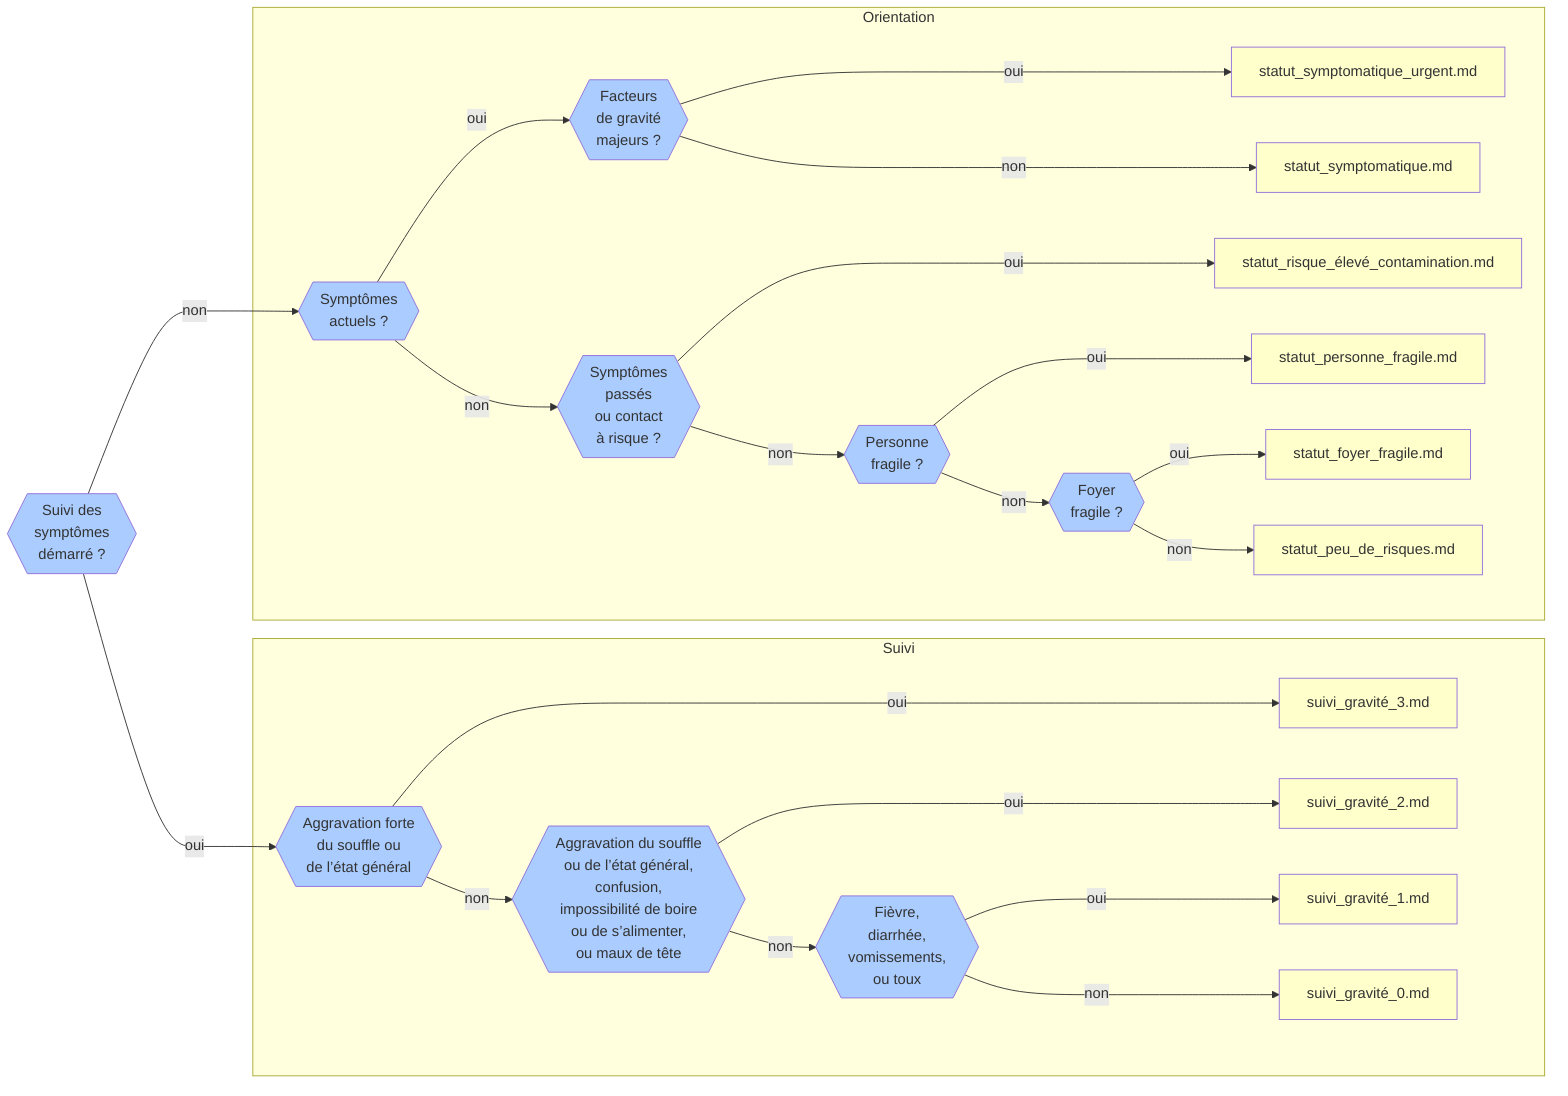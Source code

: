 graph LR
    suivi{{"Suivi des<br>symptômes<br>démarré ?"}}
    suivi --->|oui| gravite-3
    suivi --->|non| symptomes-actuels

    subgraph Suivi
        gravite-3{{"Aggravation forte<br>du souffle ou<br>de l&rsquo;état général"}}
        gravite-3 ----->|oui| suivi-gravite-3
        gravite-3 -->|non| gravite-2

        gravite-2{{"Aggravation du souffle<br>ou de l&rsquo;état général,<br>confusion,<br>impossibilité de boire<br> ou de s&rsquo;alimenter,<br>ou maux de tête"}}
        gravite-2 ---->|oui| suivi-gravite-2
        gravite-2 -->|non| gravite-1

        gravite-1{{"Fièvre,<br>diarrhée,<br>vomissements,<br>ou toux"}}
        gravite-1 --->|oui| suivi-gravite-1
        gravite-1 --->|non| suivi-gravite-0
    end

    subgraph Orientation
        symptomes-actuels{{"Symptômes<br>actuels ?"}}
        symptomes-actuels -->|oui| facteurs-de-gravite-majeurs
        symptomes-actuels -->|non| symptomes-passes-ou-contact-a-risque

        facteurs-de-gravite-majeurs{{"Facteurs<br>de gravité<br>majeurs ?"}}
        facteurs-de-gravite-majeurs ---->|oui| statut-symptomatique-urgent
        facteurs-de-gravite-majeurs ---->|non| statut-symptomatique

        symptomes-passes-ou-contact-a-risque{{"Symptômes<br>passés<br>ou contact<br>à risque ?"}}
        symptomes-passes-ou-contact-a-risque ---->|oui| statut-risque-eleve
        symptomes-passes-ou-contact-a-risque -->|non| personne-fragile

        personne-fragile{{"Personne<br>fragile ?"}}
        personne-fragile --->|oui| statut-personne-fragile
        personne-fragile -->|non| foyer-fragile

        foyer-fragile{{"Foyer<br>fragile ?"}}
        foyer-fragile -->|oui| statut-foyer-fragile
        foyer-fragile -->|non| statut-peu-de-risques
    end

    suivi-gravite-3["suivi_gravité_3.md"]
    suivi-gravite-2["suivi_gravité_2.md"]
    suivi-gravite-1["suivi_gravité_1.md"]
    suivi-gravite-0["suivi_gravité_0.md"]

    statut-foyer-fragile["statut_foyer_fragile.md"]
    statut-personne-fragile["statut_personne_fragile.md"]
    statut-peu-de-risques["statut_peu_de_risques.md"]
    statut-risque-eleve["statut_risque_élevé_contamination.md"]
    statut-symptomatique["statut_symptomatique.md"]
    statut-symptomatique-urgent["statut_symptomatique_urgent.md"]

    classDef default fill:#acf;
    classDef statut fill:#ffc;

    class suivi-gravite-3 statut;
    class suivi-gravite-2 statut;
    class suivi-gravite-1 statut;
    class suivi-gravite-0 statut;

    class statut-foyer-fragile statut;
    class statut-personne-fragile statut;
    class statut-peu-de-risques statut;
    class statut-risque-eleve statut;
    class statut-symptomatique statut;
    class statut-symptomatique-urgent statut;